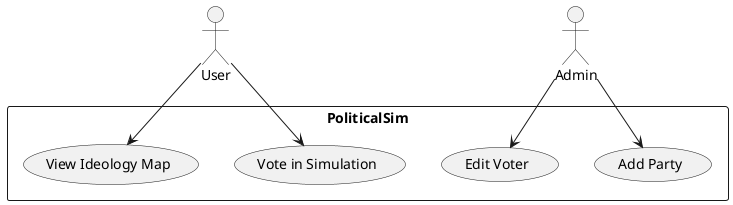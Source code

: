 @startuml
actor User
actor Admin

rectangle PoliticalSim {
  User --> (Vote in Simulation)
  User --> (View Ideology Map)
  Admin --> (Add Party)
  Admin --> (Edit Voter)
}
@enduml

